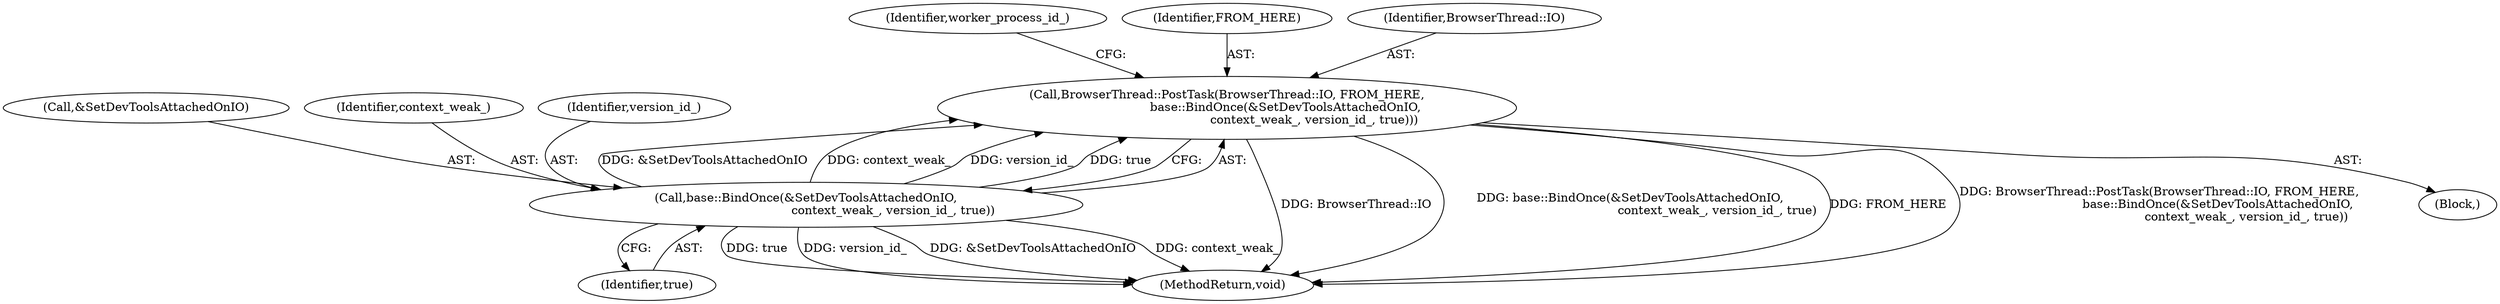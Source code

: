 digraph "0_Chrome_3c8e4852477d5b1e2da877808c998dc57db9460f_42@API" {
"1000113" [label="(Call,BrowserThread::PostTask(BrowserThread::IO, FROM_HERE,\n                               base::BindOnce(&SetDevToolsAttachedOnIO,\n                                              context_weak_, version_id_, true)))"];
"1000116" [label="(Call,base::BindOnce(&SetDevToolsAttachedOnIO,\n                                              context_weak_, version_id_, true))"];
"1000113" [label="(Call,BrowserThread::PostTask(BrowserThread::IO, FROM_HERE,\n                               base::BindOnce(&SetDevToolsAttachedOnIO,\n                                              context_weak_, version_id_, true)))"];
"1000116" [label="(Call,base::BindOnce(&SetDevToolsAttachedOnIO,\n                                              context_weak_, version_id_, true))"];
"1000124" [label="(Identifier,worker_process_id_)"];
"1000117" [label="(Call,&SetDevToolsAttachedOnIO)"];
"1000115" [label="(Identifier,FROM_HERE)"];
"1000119" [label="(Identifier,context_weak_)"];
"1000114" [label="(Identifier,BrowserThread::IO)"];
"1000121" [label="(Identifier,true)"];
"1000112" [label="(Block,)"];
"1000140" [label="(MethodReturn,void)"];
"1000120" [label="(Identifier,version_id_)"];
"1000113" -> "1000112"  [label="AST: "];
"1000113" -> "1000116"  [label="CFG: "];
"1000114" -> "1000113"  [label="AST: "];
"1000115" -> "1000113"  [label="AST: "];
"1000116" -> "1000113"  [label="AST: "];
"1000124" -> "1000113"  [label="CFG: "];
"1000113" -> "1000140"  [label="DDG: BrowserThread::IO"];
"1000113" -> "1000140"  [label="DDG: base::BindOnce(&SetDevToolsAttachedOnIO,\n                                              context_weak_, version_id_, true)"];
"1000113" -> "1000140"  [label="DDG: FROM_HERE"];
"1000113" -> "1000140"  [label="DDG: BrowserThread::PostTask(BrowserThread::IO, FROM_HERE,\n                               base::BindOnce(&SetDevToolsAttachedOnIO,\n                                              context_weak_, version_id_, true))"];
"1000116" -> "1000113"  [label="DDG: &SetDevToolsAttachedOnIO"];
"1000116" -> "1000113"  [label="DDG: context_weak_"];
"1000116" -> "1000113"  [label="DDG: version_id_"];
"1000116" -> "1000113"  [label="DDG: true"];
"1000116" -> "1000121"  [label="CFG: "];
"1000117" -> "1000116"  [label="AST: "];
"1000119" -> "1000116"  [label="AST: "];
"1000120" -> "1000116"  [label="AST: "];
"1000121" -> "1000116"  [label="AST: "];
"1000116" -> "1000140"  [label="DDG: &SetDevToolsAttachedOnIO"];
"1000116" -> "1000140"  [label="DDG: context_weak_"];
"1000116" -> "1000140"  [label="DDG: true"];
"1000116" -> "1000140"  [label="DDG: version_id_"];
}
